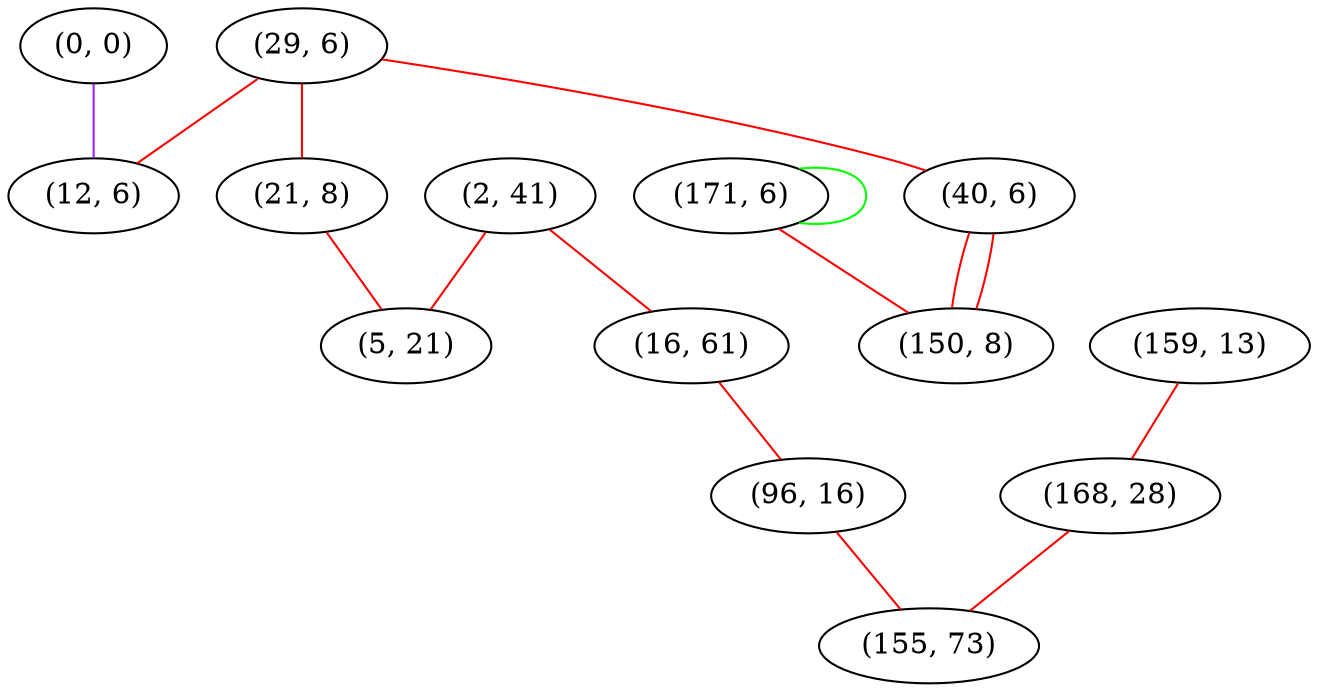 graph "" {
"(29, 6)";
"(0, 0)";
"(2, 41)";
"(16, 61)";
"(12, 6)";
"(21, 8)";
"(96, 16)";
"(159, 13)";
"(5, 21)";
"(168, 28)";
"(40, 6)";
"(155, 73)";
"(171, 6)";
"(150, 8)";
"(29, 6)" -- "(40, 6)"  [color=red, key=0, weight=1];
"(29, 6)" -- "(12, 6)"  [color=red, key=0, weight=1];
"(29, 6)" -- "(21, 8)"  [color=red, key=0, weight=1];
"(0, 0)" -- "(12, 6)"  [color=purple, key=0, weight=4];
"(2, 41)" -- "(16, 61)"  [color=red, key=0, weight=1];
"(2, 41)" -- "(5, 21)"  [color=red, key=0, weight=1];
"(16, 61)" -- "(96, 16)"  [color=red, key=0, weight=1];
"(21, 8)" -- "(5, 21)"  [color=red, key=0, weight=1];
"(96, 16)" -- "(155, 73)"  [color=red, key=0, weight=1];
"(159, 13)" -- "(168, 28)"  [color=red, key=0, weight=1];
"(168, 28)" -- "(155, 73)"  [color=red, key=0, weight=1];
"(40, 6)" -- "(150, 8)"  [color=red, key=0, weight=1];
"(40, 6)" -- "(150, 8)"  [color=red, key=1, weight=1];
"(171, 6)" -- "(150, 8)"  [color=red, key=0, weight=1];
"(171, 6)" -- "(171, 6)"  [color=green, key=0, weight=2];
}
